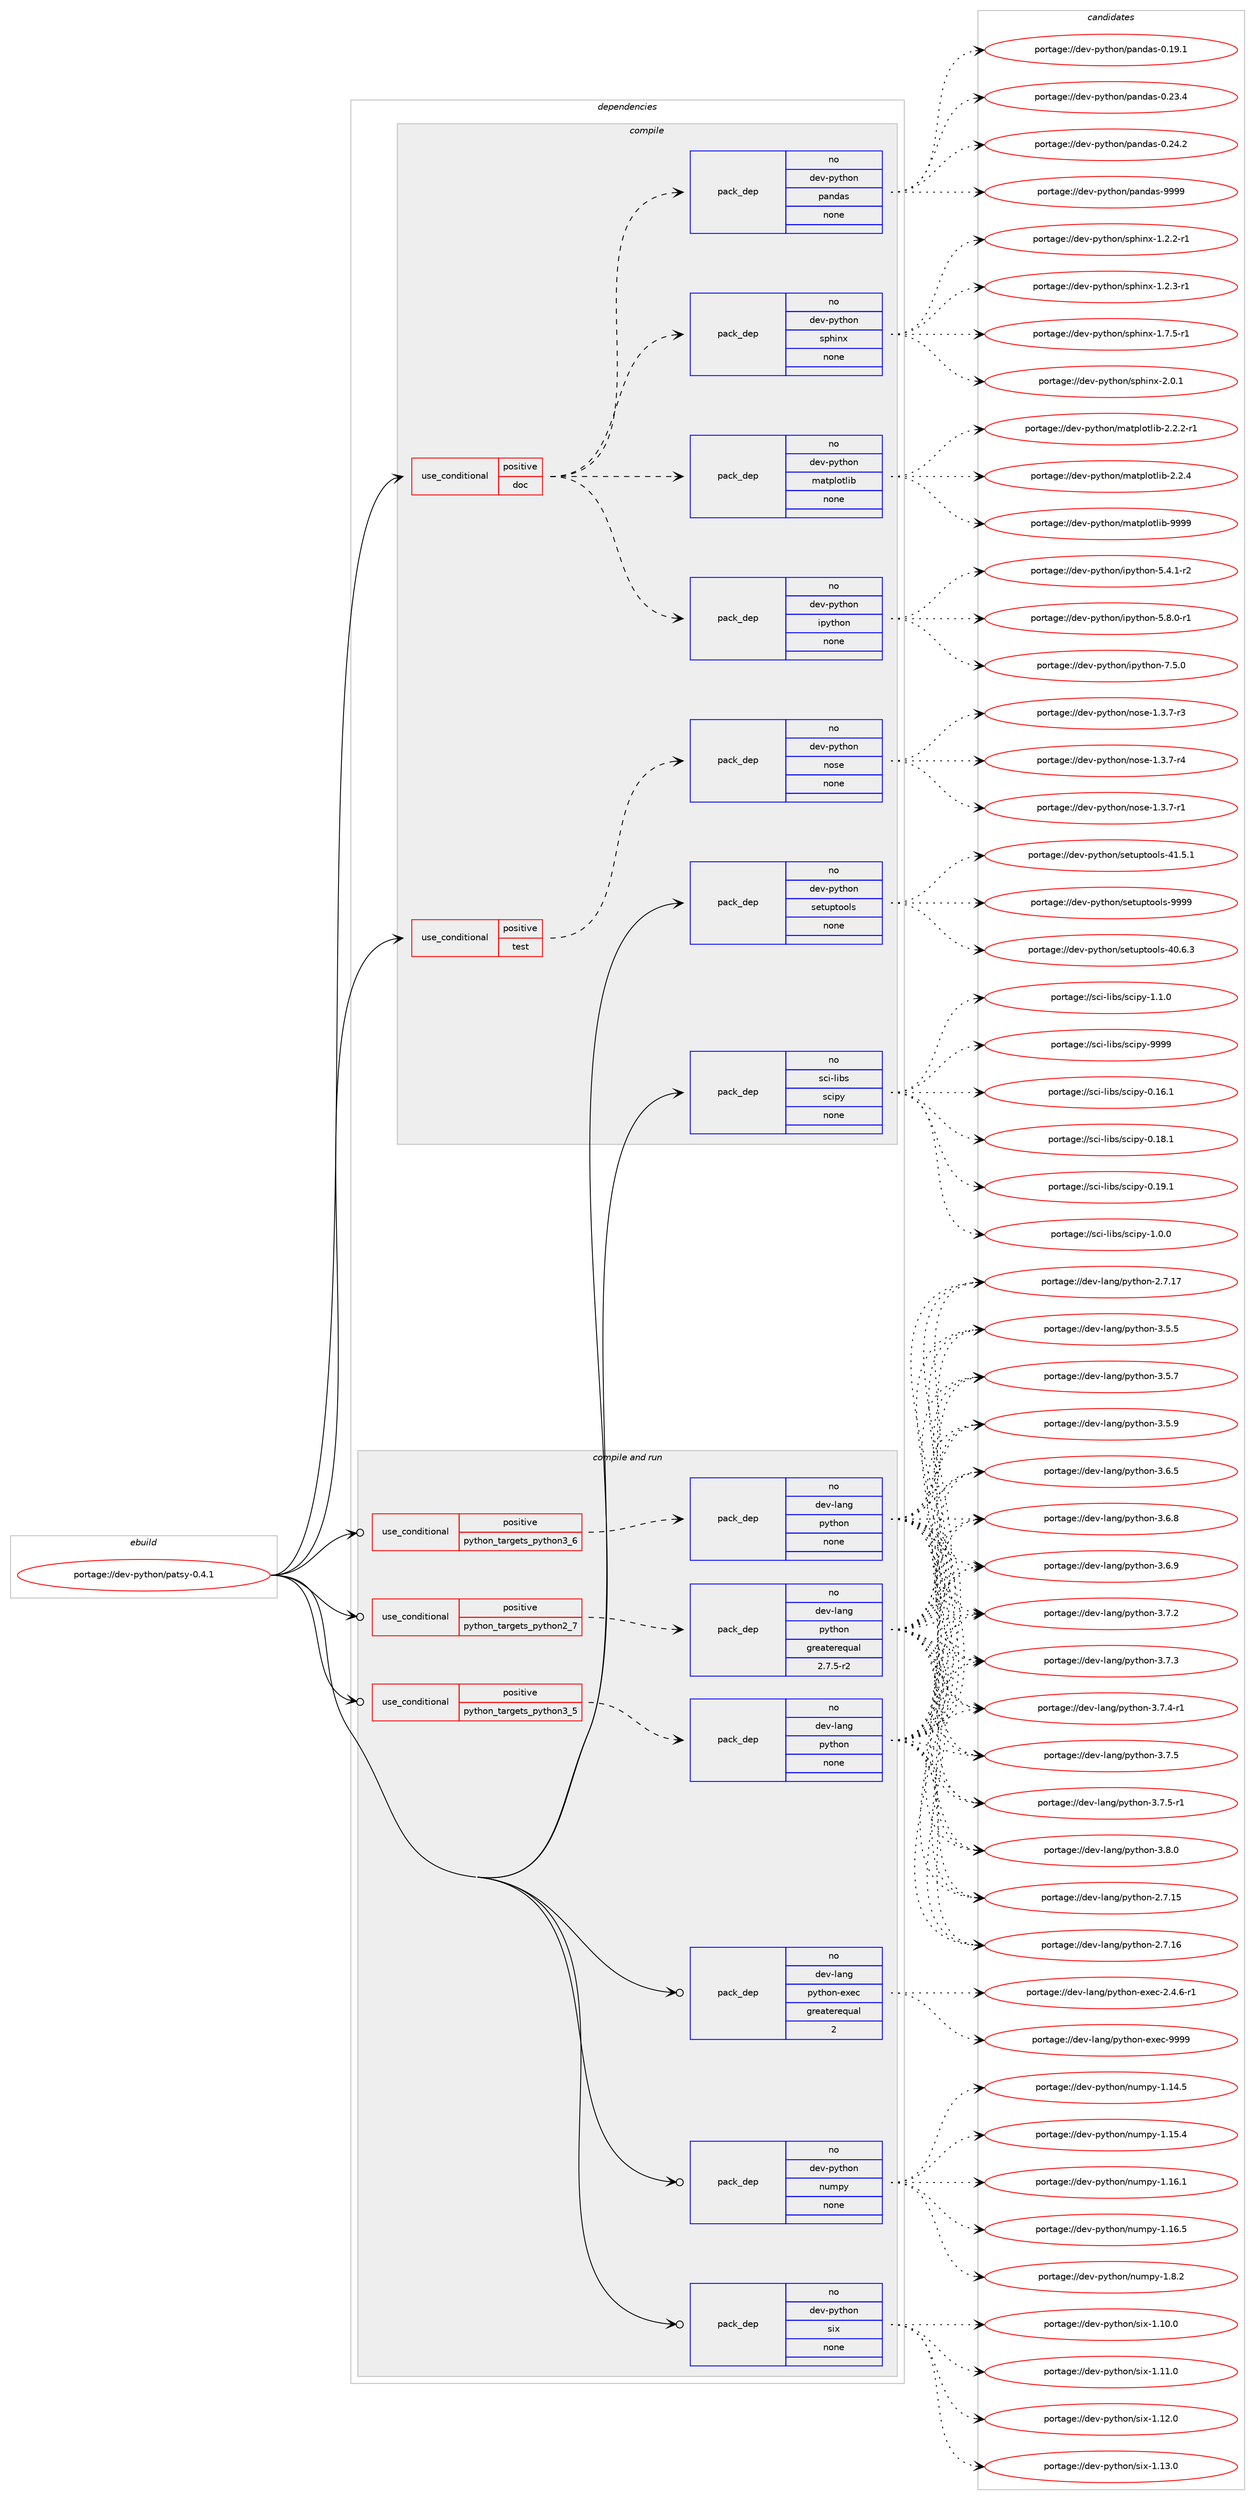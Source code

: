 digraph prolog {

# *************
# Graph options
# *************

newrank=true;
concentrate=true;
compound=true;
graph [rankdir=LR,fontname=Helvetica,fontsize=10,ranksep=1.5];#, ranksep=2.5, nodesep=0.2];
edge  [arrowhead=vee];
node  [fontname=Helvetica,fontsize=10];

# **********
# The ebuild
# **********

subgraph cluster_leftcol {
color=gray;
rank=same;
label=<<i>ebuild</i>>;
id [label="portage://dev-python/patsy-0.4.1", color=red, width=4, href="../dev-python/patsy-0.4.1.svg"];
}

# ****************
# The dependencies
# ****************

subgraph cluster_midcol {
color=gray;
label=<<i>dependencies</i>>;
subgraph cluster_compile {
fillcolor="#eeeeee";
style=filled;
label=<<i>compile</i>>;
subgraph cond33499 {
dependency156017 [label=<<TABLE BORDER="0" CELLBORDER="1" CELLSPACING="0" CELLPADDING="4"><TR><TD ROWSPAN="3" CELLPADDING="10">use_conditional</TD></TR><TR><TD>positive</TD></TR><TR><TD>doc</TD></TR></TABLE>>, shape=none, color=red];
subgraph pack119157 {
dependency156018 [label=<<TABLE BORDER="0" CELLBORDER="1" CELLSPACING="0" CELLPADDING="4" WIDTH="220"><TR><TD ROWSPAN="6" CELLPADDING="30">pack_dep</TD></TR><TR><TD WIDTH="110">no</TD></TR><TR><TD>dev-python</TD></TR><TR><TD>ipython</TD></TR><TR><TD>none</TD></TR><TR><TD></TD></TR></TABLE>>, shape=none, color=blue];
}
dependency156017:e -> dependency156018:w [weight=20,style="dashed",arrowhead="vee"];
subgraph pack119158 {
dependency156019 [label=<<TABLE BORDER="0" CELLBORDER="1" CELLSPACING="0" CELLPADDING="4" WIDTH="220"><TR><TD ROWSPAN="6" CELLPADDING="30">pack_dep</TD></TR><TR><TD WIDTH="110">no</TD></TR><TR><TD>dev-python</TD></TR><TR><TD>matplotlib</TD></TR><TR><TD>none</TD></TR><TR><TD></TD></TR></TABLE>>, shape=none, color=blue];
}
dependency156017:e -> dependency156019:w [weight=20,style="dashed",arrowhead="vee"];
subgraph pack119159 {
dependency156020 [label=<<TABLE BORDER="0" CELLBORDER="1" CELLSPACING="0" CELLPADDING="4" WIDTH="220"><TR><TD ROWSPAN="6" CELLPADDING="30">pack_dep</TD></TR><TR><TD WIDTH="110">no</TD></TR><TR><TD>dev-python</TD></TR><TR><TD>sphinx</TD></TR><TR><TD>none</TD></TR><TR><TD></TD></TR></TABLE>>, shape=none, color=blue];
}
dependency156017:e -> dependency156020:w [weight=20,style="dashed",arrowhead="vee"];
subgraph pack119160 {
dependency156021 [label=<<TABLE BORDER="0" CELLBORDER="1" CELLSPACING="0" CELLPADDING="4" WIDTH="220"><TR><TD ROWSPAN="6" CELLPADDING="30">pack_dep</TD></TR><TR><TD WIDTH="110">no</TD></TR><TR><TD>dev-python</TD></TR><TR><TD>pandas</TD></TR><TR><TD>none</TD></TR><TR><TD></TD></TR></TABLE>>, shape=none, color=blue];
}
dependency156017:e -> dependency156021:w [weight=20,style="dashed",arrowhead="vee"];
}
id:e -> dependency156017:w [weight=20,style="solid",arrowhead="vee"];
subgraph cond33500 {
dependency156022 [label=<<TABLE BORDER="0" CELLBORDER="1" CELLSPACING="0" CELLPADDING="4"><TR><TD ROWSPAN="3" CELLPADDING="10">use_conditional</TD></TR><TR><TD>positive</TD></TR><TR><TD>test</TD></TR></TABLE>>, shape=none, color=red];
subgraph pack119161 {
dependency156023 [label=<<TABLE BORDER="0" CELLBORDER="1" CELLSPACING="0" CELLPADDING="4" WIDTH="220"><TR><TD ROWSPAN="6" CELLPADDING="30">pack_dep</TD></TR><TR><TD WIDTH="110">no</TD></TR><TR><TD>dev-python</TD></TR><TR><TD>nose</TD></TR><TR><TD>none</TD></TR><TR><TD></TD></TR></TABLE>>, shape=none, color=blue];
}
dependency156022:e -> dependency156023:w [weight=20,style="dashed",arrowhead="vee"];
}
id:e -> dependency156022:w [weight=20,style="solid",arrowhead="vee"];
subgraph pack119162 {
dependency156024 [label=<<TABLE BORDER="0" CELLBORDER="1" CELLSPACING="0" CELLPADDING="4" WIDTH="220"><TR><TD ROWSPAN="6" CELLPADDING="30">pack_dep</TD></TR><TR><TD WIDTH="110">no</TD></TR><TR><TD>dev-python</TD></TR><TR><TD>setuptools</TD></TR><TR><TD>none</TD></TR><TR><TD></TD></TR></TABLE>>, shape=none, color=blue];
}
id:e -> dependency156024:w [weight=20,style="solid",arrowhead="vee"];
subgraph pack119163 {
dependency156025 [label=<<TABLE BORDER="0" CELLBORDER="1" CELLSPACING="0" CELLPADDING="4" WIDTH="220"><TR><TD ROWSPAN="6" CELLPADDING="30">pack_dep</TD></TR><TR><TD WIDTH="110">no</TD></TR><TR><TD>sci-libs</TD></TR><TR><TD>scipy</TD></TR><TR><TD>none</TD></TR><TR><TD></TD></TR></TABLE>>, shape=none, color=blue];
}
id:e -> dependency156025:w [weight=20,style="solid",arrowhead="vee"];
}
subgraph cluster_compileandrun {
fillcolor="#eeeeee";
style=filled;
label=<<i>compile and run</i>>;
subgraph cond33501 {
dependency156026 [label=<<TABLE BORDER="0" CELLBORDER="1" CELLSPACING="0" CELLPADDING="4"><TR><TD ROWSPAN="3" CELLPADDING="10">use_conditional</TD></TR><TR><TD>positive</TD></TR><TR><TD>python_targets_python2_7</TD></TR></TABLE>>, shape=none, color=red];
subgraph pack119164 {
dependency156027 [label=<<TABLE BORDER="0" CELLBORDER="1" CELLSPACING="0" CELLPADDING="4" WIDTH="220"><TR><TD ROWSPAN="6" CELLPADDING="30">pack_dep</TD></TR><TR><TD WIDTH="110">no</TD></TR><TR><TD>dev-lang</TD></TR><TR><TD>python</TD></TR><TR><TD>greaterequal</TD></TR><TR><TD>2.7.5-r2</TD></TR></TABLE>>, shape=none, color=blue];
}
dependency156026:e -> dependency156027:w [weight=20,style="dashed",arrowhead="vee"];
}
id:e -> dependency156026:w [weight=20,style="solid",arrowhead="odotvee"];
subgraph cond33502 {
dependency156028 [label=<<TABLE BORDER="0" CELLBORDER="1" CELLSPACING="0" CELLPADDING="4"><TR><TD ROWSPAN="3" CELLPADDING="10">use_conditional</TD></TR><TR><TD>positive</TD></TR><TR><TD>python_targets_python3_5</TD></TR></TABLE>>, shape=none, color=red];
subgraph pack119165 {
dependency156029 [label=<<TABLE BORDER="0" CELLBORDER="1" CELLSPACING="0" CELLPADDING="4" WIDTH="220"><TR><TD ROWSPAN="6" CELLPADDING="30">pack_dep</TD></TR><TR><TD WIDTH="110">no</TD></TR><TR><TD>dev-lang</TD></TR><TR><TD>python</TD></TR><TR><TD>none</TD></TR><TR><TD></TD></TR></TABLE>>, shape=none, color=blue];
}
dependency156028:e -> dependency156029:w [weight=20,style="dashed",arrowhead="vee"];
}
id:e -> dependency156028:w [weight=20,style="solid",arrowhead="odotvee"];
subgraph cond33503 {
dependency156030 [label=<<TABLE BORDER="0" CELLBORDER="1" CELLSPACING="0" CELLPADDING="4"><TR><TD ROWSPAN="3" CELLPADDING="10">use_conditional</TD></TR><TR><TD>positive</TD></TR><TR><TD>python_targets_python3_6</TD></TR></TABLE>>, shape=none, color=red];
subgraph pack119166 {
dependency156031 [label=<<TABLE BORDER="0" CELLBORDER="1" CELLSPACING="0" CELLPADDING="4" WIDTH="220"><TR><TD ROWSPAN="6" CELLPADDING="30">pack_dep</TD></TR><TR><TD WIDTH="110">no</TD></TR><TR><TD>dev-lang</TD></TR><TR><TD>python</TD></TR><TR><TD>none</TD></TR><TR><TD></TD></TR></TABLE>>, shape=none, color=blue];
}
dependency156030:e -> dependency156031:w [weight=20,style="dashed",arrowhead="vee"];
}
id:e -> dependency156030:w [weight=20,style="solid",arrowhead="odotvee"];
subgraph pack119167 {
dependency156032 [label=<<TABLE BORDER="0" CELLBORDER="1" CELLSPACING="0" CELLPADDING="4" WIDTH="220"><TR><TD ROWSPAN="6" CELLPADDING="30">pack_dep</TD></TR><TR><TD WIDTH="110">no</TD></TR><TR><TD>dev-lang</TD></TR><TR><TD>python-exec</TD></TR><TR><TD>greaterequal</TD></TR><TR><TD>2</TD></TR></TABLE>>, shape=none, color=blue];
}
id:e -> dependency156032:w [weight=20,style="solid",arrowhead="odotvee"];
subgraph pack119168 {
dependency156033 [label=<<TABLE BORDER="0" CELLBORDER="1" CELLSPACING="0" CELLPADDING="4" WIDTH="220"><TR><TD ROWSPAN="6" CELLPADDING="30">pack_dep</TD></TR><TR><TD WIDTH="110">no</TD></TR><TR><TD>dev-python</TD></TR><TR><TD>numpy</TD></TR><TR><TD>none</TD></TR><TR><TD></TD></TR></TABLE>>, shape=none, color=blue];
}
id:e -> dependency156033:w [weight=20,style="solid",arrowhead="odotvee"];
subgraph pack119169 {
dependency156034 [label=<<TABLE BORDER="0" CELLBORDER="1" CELLSPACING="0" CELLPADDING="4" WIDTH="220"><TR><TD ROWSPAN="6" CELLPADDING="30">pack_dep</TD></TR><TR><TD WIDTH="110">no</TD></TR><TR><TD>dev-python</TD></TR><TR><TD>six</TD></TR><TR><TD>none</TD></TR><TR><TD></TD></TR></TABLE>>, shape=none, color=blue];
}
id:e -> dependency156034:w [weight=20,style="solid",arrowhead="odotvee"];
}
subgraph cluster_run {
fillcolor="#eeeeee";
style=filled;
label=<<i>run</i>>;
}
}

# **************
# The candidates
# **************

subgraph cluster_choices {
rank=same;
color=gray;
label=<<i>candidates</i>>;

subgraph choice119157 {
color=black;
nodesep=1;
choiceportage10010111845112121116104111110471051121211161041111104553465246494511450 [label="portage://dev-python/ipython-5.4.1-r2", color=red, width=4,href="../dev-python/ipython-5.4.1-r2.svg"];
choiceportage10010111845112121116104111110471051121211161041111104553465646484511449 [label="portage://dev-python/ipython-5.8.0-r1", color=red, width=4,href="../dev-python/ipython-5.8.0-r1.svg"];
choiceportage1001011184511212111610411111047105112121116104111110455546534648 [label="portage://dev-python/ipython-7.5.0", color=red, width=4,href="../dev-python/ipython-7.5.0.svg"];
dependency156018:e -> choiceportage10010111845112121116104111110471051121211161041111104553465246494511450:w [style=dotted,weight="100"];
dependency156018:e -> choiceportage10010111845112121116104111110471051121211161041111104553465646484511449:w [style=dotted,weight="100"];
dependency156018:e -> choiceportage1001011184511212111610411111047105112121116104111110455546534648:w [style=dotted,weight="100"];
}
subgraph choice119158 {
color=black;
nodesep=1;
choiceportage100101118451121211161041111104710997116112108111116108105984550465046504511449 [label="portage://dev-python/matplotlib-2.2.2-r1", color=red, width=4,href="../dev-python/matplotlib-2.2.2-r1.svg"];
choiceportage10010111845112121116104111110471099711611210811111610810598455046504652 [label="portage://dev-python/matplotlib-2.2.4", color=red, width=4,href="../dev-python/matplotlib-2.2.4.svg"];
choiceportage100101118451121211161041111104710997116112108111116108105984557575757 [label="portage://dev-python/matplotlib-9999", color=red, width=4,href="../dev-python/matplotlib-9999.svg"];
dependency156019:e -> choiceportage100101118451121211161041111104710997116112108111116108105984550465046504511449:w [style=dotted,weight="100"];
dependency156019:e -> choiceportage10010111845112121116104111110471099711611210811111610810598455046504652:w [style=dotted,weight="100"];
dependency156019:e -> choiceportage100101118451121211161041111104710997116112108111116108105984557575757:w [style=dotted,weight="100"];
}
subgraph choice119159 {
color=black;
nodesep=1;
choiceportage10010111845112121116104111110471151121041051101204549465046504511449 [label="portage://dev-python/sphinx-1.2.2-r1", color=red, width=4,href="../dev-python/sphinx-1.2.2-r1.svg"];
choiceportage10010111845112121116104111110471151121041051101204549465046514511449 [label="portage://dev-python/sphinx-1.2.3-r1", color=red, width=4,href="../dev-python/sphinx-1.2.3-r1.svg"];
choiceportage10010111845112121116104111110471151121041051101204549465546534511449 [label="portage://dev-python/sphinx-1.7.5-r1", color=red, width=4,href="../dev-python/sphinx-1.7.5-r1.svg"];
choiceportage1001011184511212111610411111047115112104105110120455046484649 [label="portage://dev-python/sphinx-2.0.1", color=red, width=4,href="../dev-python/sphinx-2.0.1.svg"];
dependency156020:e -> choiceportage10010111845112121116104111110471151121041051101204549465046504511449:w [style=dotted,weight="100"];
dependency156020:e -> choiceportage10010111845112121116104111110471151121041051101204549465046514511449:w [style=dotted,weight="100"];
dependency156020:e -> choiceportage10010111845112121116104111110471151121041051101204549465546534511449:w [style=dotted,weight="100"];
dependency156020:e -> choiceportage1001011184511212111610411111047115112104105110120455046484649:w [style=dotted,weight="100"];
}
subgraph choice119160 {
color=black;
nodesep=1;
choiceportage1001011184511212111610411111047112971101009711545484649574649 [label="portage://dev-python/pandas-0.19.1", color=red, width=4,href="../dev-python/pandas-0.19.1.svg"];
choiceportage1001011184511212111610411111047112971101009711545484650514652 [label="portage://dev-python/pandas-0.23.4", color=red, width=4,href="../dev-python/pandas-0.23.4.svg"];
choiceportage1001011184511212111610411111047112971101009711545484650524650 [label="portage://dev-python/pandas-0.24.2", color=red, width=4,href="../dev-python/pandas-0.24.2.svg"];
choiceportage100101118451121211161041111104711297110100971154557575757 [label="portage://dev-python/pandas-9999", color=red, width=4,href="../dev-python/pandas-9999.svg"];
dependency156021:e -> choiceportage1001011184511212111610411111047112971101009711545484649574649:w [style=dotted,weight="100"];
dependency156021:e -> choiceportage1001011184511212111610411111047112971101009711545484650514652:w [style=dotted,weight="100"];
dependency156021:e -> choiceportage1001011184511212111610411111047112971101009711545484650524650:w [style=dotted,weight="100"];
dependency156021:e -> choiceportage100101118451121211161041111104711297110100971154557575757:w [style=dotted,weight="100"];
}
subgraph choice119161 {
color=black;
nodesep=1;
choiceportage10010111845112121116104111110471101111151014549465146554511449 [label="portage://dev-python/nose-1.3.7-r1", color=red, width=4,href="../dev-python/nose-1.3.7-r1.svg"];
choiceportage10010111845112121116104111110471101111151014549465146554511451 [label="portage://dev-python/nose-1.3.7-r3", color=red, width=4,href="../dev-python/nose-1.3.7-r3.svg"];
choiceportage10010111845112121116104111110471101111151014549465146554511452 [label="portage://dev-python/nose-1.3.7-r4", color=red, width=4,href="../dev-python/nose-1.3.7-r4.svg"];
dependency156023:e -> choiceportage10010111845112121116104111110471101111151014549465146554511449:w [style=dotted,weight="100"];
dependency156023:e -> choiceportage10010111845112121116104111110471101111151014549465146554511451:w [style=dotted,weight="100"];
dependency156023:e -> choiceportage10010111845112121116104111110471101111151014549465146554511452:w [style=dotted,weight="100"];
}
subgraph choice119162 {
color=black;
nodesep=1;
choiceportage100101118451121211161041111104711510111611711211611111110811545524846544651 [label="portage://dev-python/setuptools-40.6.3", color=red, width=4,href="../dev-python/setuptools-40.6.3.svg"];
choiceportage100101118451121211161041111104711510111611711211611111110811545524946534649 [label="portage://dev-python/setuptools-41.5.1", color=red, width=4,href="../dev-python/setuptools-41.5.1.svg"];
choiceportage10010111845112121116104111110471151011161171121161111111081154557575757 [label="portage://dev-python/setuptools-9999", color=red, width=4,href="../dev-python/setuptools-9999.svg"];
dependency156024:e -> choiceportage100101118451121211161041111104711510111611711211611111110811545524846544651:w [style=dotted,weight="100"];
dependency156024:e -> choiceportage100101118451121211161041111104711510111611711211611111110811545524946534649:w [style=dotted,weight="100"];
dependency156024:e -> choiceportage10010111845112121116104111110471151011161171121161111111081154557575757:w [style=dotted,weight="100"];
}
subgraph choice119163 {
color=black;
nodesep=1;
choiceportage115991054510810598115471159910511212145484649544649 [label="portage://sci-libs/scipy-0.16.1", color=red, width=4,href="../sci-libs/scipy-0.16.1.svg"];
choiceportage115991054510810598115471159910511212145484649564649 [label="portage://sci-libs/scipy-0.18.1", color=red, width=4,href="../sci-libs/scipy-0.18.1.svg"];
choiceportage115991054510810598115471159910511212145484649574649 [label="portage://sci-libs/scipy-0.19.1", color=red, width=4,href="../sci-libs/scipy-0.19.1.svg"];
choiceportage1159910545108105981154711599105112121454946484648 [label="portage://sci-libs/scipy-1.0.0", color=red, width=4,href="../sci-libs/scipy-1.0.0.svg"];
choiceportage1159910545108105981154711599105112121454946494648 [label="portage://sci-libs/scipy-1.1.0", color=red, width=4,href="../sci-libs/scipy-1.1.0.svg"];
choiceportage11599105451081059811547115991051121214557575757 [label="portage://sci-libs/scipy-9999", color=red, width=4,href="../sci-libs/scipy-9999.svg"];
dependency156025:e -> choiceportage115991054510810598115471159910511212145484649544649:w [style=dotted,weight="100"];
dependency156025:e -> choiceportage115991054510810598115471159910511212145484649564649:w [style=dotted,weight="100"];
dependency156025:e -> choiceportage115991054510810598115471159910511212145484649574649:w [style=dotted,weight="100"];
dependency156025:e -> choiceportage1159910545108105981154711599105112121454946484648:w [style=dotted,weight="100"];
dependency156025:e -> choiceportage1159910545108105981154711599105112121454946494648:w [style=dotted,weight="100"];
dependency156025:e -> choiceportage11599105451081059811547115991051121214557575757:w [style=dotted,weight="100"];
}
subgraph choice119164 {
color=black;
nodesep=1;
choiceportage10010111845108971101034711212111610411111045504655464953 [label="portage://dev-lang/python-2.7.15", color=red, width=4,href="../dev-lang/python-2.7.15.svg"];
choiceportage10010111845108971101034711212111610411111045504655464954 [label="portage://dev-lang/python-2.7.16", color=red, width=4,href="../dev-lang/python-2.7.16.svg"];
choiceportage10010111845108971101034711212111610411111045504655464955 [label="portage://dev-lang/python-2.7.17", color=red, width=4,href="../dev-lang/python-2.7.17.svg"];
choiceportage100101118451089711010347112121116104111110455146534653 [label="portage://dev-lang/python-3.5.5", color=red, width=4,href="../dev-lang/python-3.5.5.svg"];
choiceportage100101118451089711010347112121116104111110455146534655 [label="portage://dev-lang/python-3.5.7", color=red, width=4,href="../dev-lang/python-3.5.7.svg"];
choiceportage100101118451089711010347112121116104111110455146534657 [label="portage://dev-lang/python-3.5.9", color=red, width=4,href="../dev-lang/python-3.5.9.svg"];
choiceportage100101118451089711010347112121116104111110455146544653 [label="portage://dev-lang/python-3.6.5", color=red, width=4,href="../dev-lang/python-3.6.5.svg"];
choiceportage100101118451089711010347112121116104111110455146544656 [label="portage://dev-lang/python-3.6.8", color=red, width=4,href="../dev-lang/python-3.6.8.svg"];
choiceportage100101118451089711010347112121116104111110455146544657 [label="portage://dev-lang/python-3.6.9", color=red, width=4,href="../dev-lang/python-3.6.9.svg"];
choiceportage100101118451089711010347112121116104111110455146554650 [label="portage://dev-lang/python-3.7.2", color=red, width=4,href="../dev-lang/python-3.7.2.svg"];
choiceportage100101118451089711010347112121116104111110455146554651 [label="portage://dev-lang/python-3.7.3", color=red, width=4,href="../dev-lang/python-3.7.3.svg"];
choiceportage1001011184510897110103471121211161041111104551465546524511449 [label="portage://dev-lang/python-3.7.4-r1", color=red, width=4,href="../dev-lang/python-3.7.4-r1.svg"];
choiceportage100101118451089711010347112121116104111110455146554653 [label="portage://dev-lang/python-3.7.5", color=red, width=4,href="../dev-lang/python-3.7.5.svg"];
choiceportage1001011184510897110103471121211161041111104551465546534511449 [label="portage://dev-lang/python-3.7.5-r1", color=red, width=4,href="../dev-lang/python-3.7.5-r1.svg"];
choiceportage100101118451089711010347112121116104111110455146564648 [label="portage://dev-lang/python-3.8.0", color=red, width=4,href="../dev-lang/python-3.8.0.svg"];
dependency156027:e -> choiceportage10010111845108971101034711212111610411111045504655464953:w [style=dotted,weight="100"];
dependency156027:e -> choiceportage10010111845108971101034711212111610411111045504655464954:w [style=dotted,weight="100"];
dependency156027:e -> choiceportage10010111845108971101034711212111610411111045504655464955:w [style=dotted,weight="100"];
dependency156027:e -> choiceportage100101118451089711010347112121116104111110455146534653:w [style=dotted,weight="100"];
dependency156027:e -> choiceportage100101118451089711010347112121116104111110455146534655:w [style=dotted,weight="100"];
dependency156027:e -> choiceportage100101118451089711010347112121116104111110455146534657:w [style=dotted,weight="100"];
dependency156027:e -> choiceportage100101118451089711010347112121116104111110455146544653:w [style=dotted,weight="100"];
dependency156027:e -> choiceportage100101118451089711010347112121116104111110455146544656:w [style=dotted,weight="100"];
dependency156027:e -> choiceportage100101118451089711010347112121116104111110455146544657:w [style=dotted,weight="100"];
dependency156027:e -> choiceportage100101118451089711010347112121116104111110455146554650:w [style=dotted,weight="100"];
dependency156027:e -> choiceportage100101118451089711010347112121116104111110455146554651:w [style=dotted,weight="100"];
dependency156027:e -> choiceportage1001011184510897110103471121211161041111104551465546524511449:w [style=dotted,weight="100"];
dependency156027:e -> choiceportage100101118451089711010347112121116104111110455146554653:w [style=dotted,weight="100"];
dependency156027:e -> choiceportage1001011184510897110103471121211161041111104551465546534511449:w [style=dotted,weight="100"];
dependency156027:e -> choiceportage100101118451089711010347112121116104111110455146564648:w [style=dotted,weight="100"];
}
subgraph choice119165 {
color=black;
nodesep=1;
choiceportage10010111845108971101034711212111610411111045504655464953 [label="portage://dev-lang/python-2.7.15", color=red, width=4,href="../dev-lang/python-2.7.15.svg"];
choiceportage10010111845108971101034711212111610411111045504655464954 [label="portage://dev-lang/python-2.7.16", color=red, width=4,href="../dev-lang/python-2.7.16.svg"];
choiceportage10010111845108971101034711212111610411111045504655464955 [label="portage://dev-lang/python-2.7.17", color=red, width=4,href="../dev-lang/python-2.7.17.svg"];
choiceportage100101118451089711010347112121116104111110455146534653 [label="portage://dev-lang/python-3.5.5", color=red, width=4,href="../dev-lang/python-3.5.5.svg"];
choiceportage100101118451089711010347112121116104111110455146534655 [label="portage://dev-lang/python-3.5.7", color=red, width=4,href="../dev-lang/python-3.5.7.svg"];
choiceportage100101118451089711010347112121116104111110455146534657 [label="portage://dev-lang/python-3.5.9", color=red, width=4,href="../dev-lang/python-3.5.9.svg"];
choiceportage100101118451089711010347112121116104111110455146544653 [label="portage://dev-lang/python-3.6.5", color=red, width=4,href="../dev-lang/python-3.6.5.svg"];
choiceportage100101118451089711010347112121116104111110455146544656 [label="portage://dev-lang/python-3.6.8", color=red, width=4,href="../dev-lang/python-3.6.8.svg"];
choiceportage100101118451089711010347112121116104111110455146544657 [label="portage://dev-lang/python-3.6.9", color=red, width=4,href="../dev-lang/python-3.6.9.svg"];
choiceportage100101118451089711010347112121116104111110455146554650 [label="portage://dev-lang/python-3.7.2", color=red, width=4,href="../dev-lang/python-3.7.2.svg"];
choiceportage100101118451089711010347112121116104111110455146554651 [label="portage://dev-lang/python-3.7.3", color=red, width=4,href="../dev-lang/python-3.7.3.svg"];
choiceportage1001011184510897110103471121211161041111104551465546524511449 [label="portage://dev-lang/python-3.7.4-r1", color=red, width=4,href="../dev-lang/python-3.7.4-r1.svg"];
choiceportage100101118451089711010347112121116104111110455146554653 [label="portage://dev-lang/python-3.7.5", color=red, width=4,href="../dev-lang/python-3.7.5.svg"];
choiceportage1001011184510897110103471121211161041111104551465546534511449 [label="portage://dev-lang/python-3.7.5-r1", color=red, width=4,href="../dev-lang/python-3.7.5-r1.svg"];
choiceportage100101118451089711010347112121116104111110455146564648 [label="portage://dev-lang/python-3.8.0", color=red, width=4,href="../dev-lang/python-3.8.0.svg"];
dependency156029:e -> choiceportage10010111845108971101034711212111610411111045504655464953:w [style=dotted,weight="100"];
dependency156029:e -> choiceportage10010111845108971101034711212111610411111045504655464954:w [style=dotted,weight="100"];
dependency156029:e -> choiceportage10010111845108971101034711212111610411111045504655464955:w [style=dotted,weight="100"];
dependency156029:e -> choiceportage100101118451089711010347112121116104111110455146534653:w [style=dotted,weight="100"];
dependency156029:e -> choiceportage100101118451089711010347112121116104111110455146534655:w [style=dotted,weight="100"];
dependency156029:e -> choiceportage100101118451089711010347112121116104111110455146534657:w [style=dotted,weight="100"];
dependency156029:e -> choiceportage100101118451089711010347112121116104111110455146544653:w [style=dotted,weight="100"];
dependency156029:e -> choiceportage100101118451089711010347112121116104111110455146544656:w [style=dotted,weight="100"];
dependency156029:e -> choiceportage100101118451089711010347112121116104111110455146544657:w [style=dotted,weight="100"];
dependency156029:e -> choiceportage100101118451089711010347112121116104111110455146554650:w [style=dotted,weight="100"];
dependency156029:e -> choiceportage100101118451089711010347112121116104111110455146554651:w [style=dotted,weight="100"];
dependency156029:e -> choiceportage1001011184510897110103471121211161041111104551465546524511449:w [style=dotted,weight="100"];
dependency156029:e -> choiceportage100101118451089711010347112121116104111110455146554653:w [style=dotted,weight="100"];
dependency156029:e -> choiceportage1001011184510897110103471121211161041111104551465546534511449:w [style=dotted,weight="100"];
dependency156029:e -> choiceportage100101118451089711010347112121116104111110455146564648:w [style=dotted,weight="100"];
}
subgraph choice119166 {
color=black;
nodesep=1;
choiceportage10010111845108971101034711212111610411111045504655464953 [label="portage://dev-lang/python-2.7.15", color=red, width=4,href="../dev-lang/python-2.7.15.svg"];
choiceportage10010111845108971101034711212111610411111045504655464954 [label="portage://dev-lang/python-2.7.16", color=red, width=4,href="../dev-lang/python-2.7.16.svg"];
choiceportage10010111845108971101034711212111610411111045504655464955 [label="portage://dev-lang/python-2.7.17", color=red, width=4,href="../dev-lang/python-2.7.17.svg"];
choiceportage100101118451089711010347112121116104111110455146534653 [label="portage://dev-lang/python-3.5.5", color=red, width=4,href="../dev-lang/python-3.5.5.svg"];
choiceportage100101118451089711010347112121116104111110455146534655 [label="portage://dev-lang/python-3.5.7", color=red, width=4,href="../dev-lang/python-3.5.7.svg"];
choiceportage100101118451089711010347112121116104111110455146534657 [label="portage://dev-lang/python-3.5.9", color=red, width=4,href="../dev-lang/python-3.5.9.svg"];
choiceportage100101118451089711010347112121116104111110455146544653 [label="portage://dev-lang/python-3.6.5", color=red, width=4,href="../dev-lang/python-3.6.5.svg"];
choiceportage100101118451089711010347112121116104111110455146544656 [label="portage://dev-lang/python-3.6.8", color=red, width=4,href="../dev-lang/python-3.6.8.svg"];
choiceportage100101118451089711010347112121116104111110455146544657 [label="portage://dev-lang/python-3.6.9", color=red, width=4,href="../dev-lang/python-3.6.9.svg"];
choiceportage100101118451089711010347112121116104111110455146554650 [label="portage://dev-lang/python-3.7.2", color=red, width=4,href="../dev-lang/python-3.7.2.svg"];
choiceportage100101118451089711010347112121116104111110455146554651 [label="portage://dev-lang/python-3.7.3", color=red, width=4,href="../dev-lang/python-3.7.3.svg"];
choiceportage1001011184510897110103471121211161041111104551465546524511449 [label="portage://dev-lang/python-3.7.4-r1", color=red, width=4,href="../dev-lang/python-3.7.4-r1.svg"];
choiceportage100101118451089711010347112121116104111110455146554653 [label="portage://dev-lang/python-3.7.5", color=red, width=4,href="../dev-lang/python-3.7.5.svg"];
choiceportage1001011184510897110103471121211161041111104551465546534511449 [label="portage://dev-lang/python-3.7.5-r1", color=red, width=4,href="../dev-lang/python-3.7.5-r1.svg"];
choiceportage100101118451089711010347112121116104111110455146564648 [label="portage://dev-lang/python-3.8.0", color=red, width=4,href="../dev-lang/python-3.8.0.svg"];
dependency156031:e -> choiceportage10010111845108971101034711212111610411111045504655464953:w [style=dotted,weight="100"];
dependency156031:e -> choiceportage10010111845108971101034711212111610411111045504655464954:w [style=dotted,weight="100"];
dependency156031:e -> choiceportage10010111845108971101034711212111610411111045504655464955:w [style=dotted,weight="100"];
dependency156031:e -> choiceportage100101118451089711010347112121116104111110455146534653:w [style=dotted,weight="100"];
dependency156031:e -> choiceportage100101118451089711010347112121116104111110455146534655:w [style=dotted,weight="100"];
dependency156031:e -> choiceportage100101118451089711010347112121116104111110455146534657:w [style=dotted,weight="100"];
dependency156031:e -> choiceportage100101118451089711010347112121116104111110455146544653:w [style=dotted,weight="100"];
dependency156031:e -> choiceportage100101118451089711010347112121116104111110455146544656:w [style=dotted,weight="100"];
dependency156031:e -> choiceportage100101118451089711010347112121116104111110455146544657:w [style=dotted,weight="100"];
dependency156031:e -> choiceportage100101118451089711010347112121116104111110455146554650:w [style=dotted,weight="100"];
dependency156031:e -> choiceportage100101118451089711010347112121116104111110455146554651:w [style=dotted,weight="100"];
dependency156031:e -> choiceportage1001011184510897110103471121211161041111104551465546524511449:w [style=dotted,weight="100"];
dependency156031:e -> choiceportage100101118451089711010347112121116104111110455146554653:w [style=dotted,weight="100"];
dependency156031:e -> choiceportage1001011184510897110103471121211161041111104551465546534511449:w [style=dotted,weight="100"];
dependency156031:e -> choiceportage100101118451089711010347112121116104111110455146564648:w [style=dotted,weight="100"];
}
subgraph choice119167 {
color=black;
nodesep=1;
choiceportage10010111845108971101034711212111610411111045101120101994550465246544511449 [label="portage://dev-lang/python-exec-2.4.6-r1", color=red, width=4,href="../dev-lang/python-exec-2.4.6-r1.svg"];
choiceportage10010111845108971101034711212111610411111045101120101994557575757 [label="portage://dev-lang/python-exec-9999", color=red, width=4,href="../dev-lang/python-exec-9999.svg"];
dependency156032:e -> choiceportage10010111845108971101034711212111610411111045101120101994550465246544511449:w [style=dotted,weight="100"];
dependency156032:e -> choiceportage10010111845108971101034711212111610411111045101120101994557575757:w [style=dotted,weight="100"];
}
subgraph choice119168 {
color=black;
nodesep=1;
choiceportage100101118451121211161041111104711011710911212145494649524653 [label="portage://dev-python/numpy-1.14.5", color=red, width=4,href="../dev-python/numpy-1.14.5.svg"];
choiceportage100101118451121211161041111104711011710911212145494649534652 [label="portage://dev-python/numpy-1.15.4", color=red, width=4,href="../dev-python/numpy-1.15.4.svg"];
choiceportage100101118451121211161041111104711011710911212145494649544649 [label="portage://dev-python/numpy-1.16.1", color=red, width=4,href="../dev-python/numpy-1.16.1.svg"];
choiceportage100101118451121211161041111104711011710911212145494649544653 [label="portage://dev-python/numpy-1.16.5", color=red, width=4,href="../dev-python/numpy-1.16.5.svg"];
choiceportage1001011184511212111610411111047110117109112121454946564650 [label="portage://dev-python/numpy-1.8.2", color=red, width=4,href="../dev-python/numpy-1.8.2.svg"];
dependency156033:e -> choiceportage100101118451121211161041111104711011710911212145494649524653:w [style=dotted,weight="100"];
dependency156033:e -> choiceportage100101118451121211161041111104711011710911212145494649534652:w [style=dotted,weight="100"];
dependency156033:e -> choiceportage100101118451121211161041111104711011710911212145494649544649:w [style=dotted,weight="100"];
dependency156033:e -> choiceportage100101118451121211161041111104711011710911212145494649544653:w [style=dotted,weight="100"];
dependency156033:e -> choiceportage1001011184511212111610411111047110117109112121454946564650:w [style=dotted,weight="100"];
}
subgraph choice119169 {
color=black;
nodesep=1;
choiceportage100101118451121211161041111104711510512045494649484648 [label="portage://dev-python/six-1.10.0", color=red, width=4,href="../dev-python/six-1.10.0.svg"];
choiceportage100101118451121211161041111104711510512045494649494648 [label="portage://dev-python/six-1.11.0", color=red, width=4,href="../dev-python/six-1.11.0.svg"];
choiceportage100101118451121211161041111104711510512045494649504648 [label="portage://dev-python/six-1.12.0", color=red, width=4,href="../dev-python/six-1.12.0.svg"];
choiceportage100101118451121211161041111104711510512045494649514648 [label="portage://dev-python/six-1.13.0", color=red, width=4,href="../dev-python/six-1.13.0.svg"];
dependency156034:e -> choiceportage100101118451121211161041111104711510512045494649484648:w [style=dotted,weight="100"];
dependency156034:e -> choiceportage100101118451121211161041111104711510512045494649494648:w [style=dotted,weight="100"];
dependency156034:e -> choiceportage100101118451121211161041111104711510512045494649504648:w [style=dotted,weight="100"];
dependency156034:e -> choiceportage100101118451121211161041111104711510512045494649514648:w [style=dotted,weight="100"];
}
}

}
